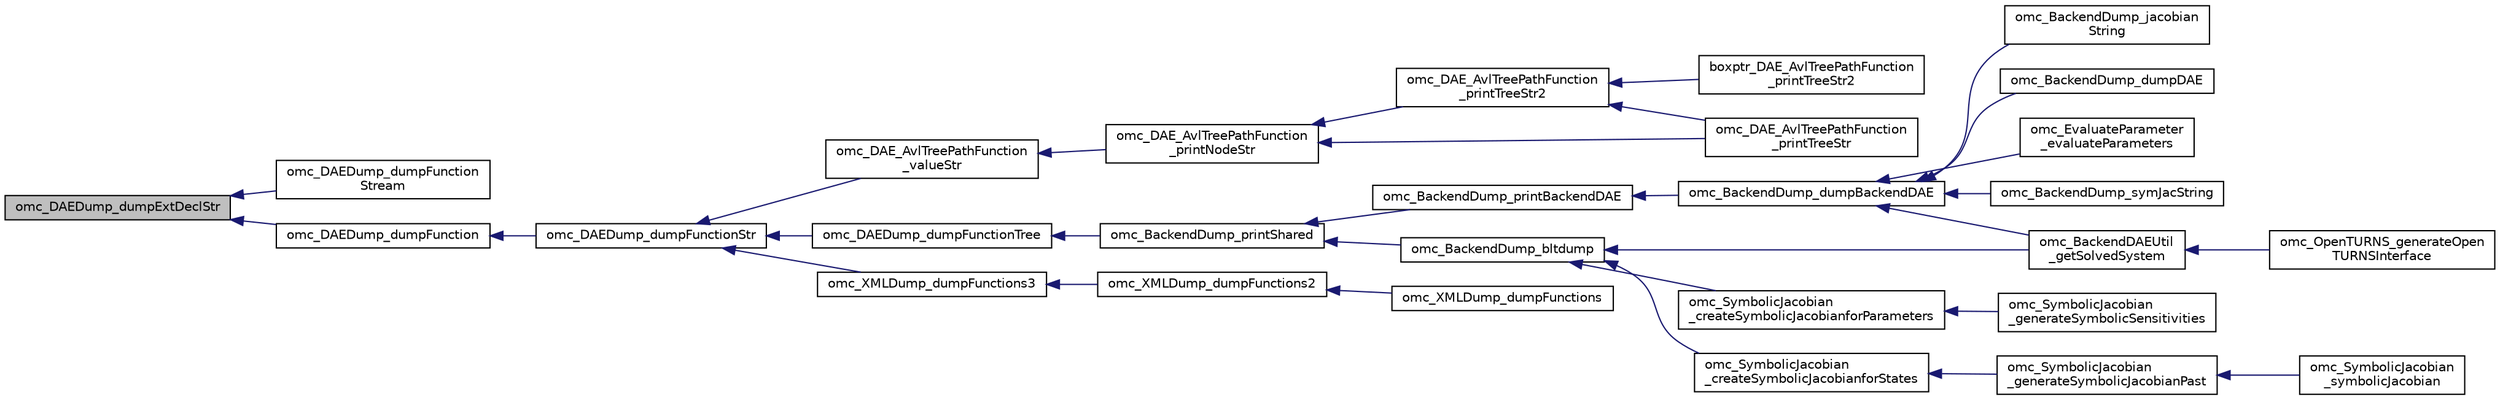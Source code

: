digraph "omc_DAEDump_dumpExtDeclStr"
{
  edge [fontname="Helvetica",fontsize="10",labelfontname="Helvetica",labelfontsize="10"];
  node [fontname="Helvetica",fontsize="10",shape=record];
  rankdir="LR";
  Node1744 [label="omc_DAEDump_dumpExtDeclStr",height=0.2,width=0.4,color="black", fillcolor="grey75", style="filled", fontcolor="black"];
  Node1744 -> Node1745 [dir="back",color="midnightblue",fontsize="10",style="solid",fontname="Helvetica"];
  Node1745 [label="omc_DAEDump_dumpFunction\lStream",height=0.2,width=0.4,color="black", fillcolor="white", style="filled",URL="$d6/de3/_d_a_e_dump_8c.html#a9c241cd532e6375317e0dc1dee3969e5"];
  Node1744 -> Node1746 [dir="back",color="midnightblue",fontsize="10",style="solid",fontname="Helvetica"];
  Node1746 [label="omc_DAEDump_dumpFunction",height=0.2,width=0.4,color="black", fillcolor="white", style="filled",URL="$d6/de3/_d_a_e_dump_8c.html#acc9fbcde2baf6eb086b91ce31d46c6d3"];
  Node1746 -> Node1747 [dir="back",color="midnightblue",fontsize="10",style="solid",fontname="Helvetica"];
  Node1747 [label="omc_DAEDump_dumpFunctionStr",height=0.2,width=0.4,color="black", fillcolor="white", style="filled",URL="$d2/db8/_d_a_e_dump_8h.html#a60eccf0b1aceb8418ecb33971ef5920f"];
  Node1747 -> Node1748 [dir="back",color="midnightblue",fontsize="10",style="solid",fontname="Helvetica"];
  Node1748 [label="omc_DAE_AvlTreePathFunction\l_valueStr",height=0.2,width=0.4,color="black", fillcolor="white", style="filled",URL="$dc/d9d/_d_a_e_8h.html#a28e3f83cd78e0d1ea078fbace7e4327a"];
  Node1748 -> Node1749 [dir="back",color="midnightblue",fontsize="10",style="solid",fontname="Helvetica"];
  Node1749 [label="omc_DAE_AvlTreePathFunction\l_printNodeStr",height=0.2,width=0.4,color="black", fillcolor="white", style="filled",URL="$dc/d9d/_d_a_e_8h.html#a8db27493ab087e43c614ddde1a715b6c"];
  Node1749 -> Node1750 [dir="back",color="midnightblue",fontsize="10",style="solid",fontname="Helvetica"];
  Node1750 [label="omc_DAE_AvlTreePathFunction\l_printTreeStr",height=0.2,width=0.4,color="black", fillcolor="white", style="filled",URL="$dc/d9d/_d_a_e_8h.html#a93582f9c68213aa12598639e55b0dfe4"];
  Node1749 -> Node1751 [dir="back",color="midnightblue",fontsize="10",style="solid",fontname="Helvetica"];
  Node1751 [label="omc_DAE_AvlTreePathFunction\l_printTreeStr2",height=0.2,width=0.4,color="black", fillcolor="white", style="filled",URL="$df/d07/_d_a_e_8c.html#a9f22eb7a7665a315d0df65fae8dd60df"];
  Node1751 -> Node1750 [dir="back",color="midnightblue",fontsize="10",style="solid",fontname="Helvetica"];
  Node1751 -> Node1752 [dir="back",color="midnightblue",fontsize="10",style="solid",fontname="Helvetica"];
  Node1752 [label="boxptr_DAE_AvlTreePathFunction\l_printTreeStr2",height=0.2,width=0.4,color="black", fillcolor="white", style="filled",URL="$df/d07/_d_a_e_8c.html#a2c6c9b4d9c732a37ad7f5801443ea1cc"];
  Node1747 -> Node1753 [dir="back",color="midnightblue",fontsize="10",style="solid",fontname="Helvetica"];
  Node1753 [label="omc_DAEDump_dumpFunctionTree",height=0.2,width=0.4,color="black", fillcolor="white", style="filled",URL="$d2/db8/_d_a_e_dump_8h.html#a729693eb91b570d1d0615b6e38849606"];
  Node1753 -> Node1754 [dir="back",color="midnightblue",fontsize="10",style="solid",fontname="Helvetica"];
  Node1754 [label="omc_BackendDump_printShared",height=0.2,width=0.4,color="black", fillcolor="white", style="filled",URL="$df/df2/_backend_dump_8h.html#aedb320749742ad31efb527dad6253e2f"];
  Node1754 -> Node1755 [dir="back",color="midnightblue",fontsize="10",style="solid",fontname="Helvetica"];
  Node1755 [label="omc_BackendDump_bltdump",height=0.2,width=0.4,color="black", fillcolor="white", style="filled",URL="$df/df2/_backend_dump_8h.html#ab992c21254570d1ee5bb99d19ac5697b"];
  Node1755 -> Node1756 [dir="back",color="midnightblue",fontsize="10",style="solid",fontname="Helvetica"];
  Node1756 [label="omc_BackendDAEUtil\l_getSolvedSystem",height=0.2,width=0.4,color="black", fillcolor="white", style="filled",URL="$de/d7d/_backend_d_a_e_util_8h.html#aafb77b43443d975f28a394ab1edb416d"];
  Node1756 -> Node1757 [dir="back",color="midnightblue",fontsize="10",style="solid",fontname="Helvetica"];
  Node1757 [label="omc_OpenTURNS_generateOpen\lTURNSInterface",height=0.2,width=0.4,color="black", fillcolor="white", style="filled",URL="$db/dd3/_open_t_u_r_n_s_8h.html#abed2ae4cf854648f70bcf2e01cf1e86f"];
  Node1755 -> Node1758 [dir="back",color="midnightblue",fontsize="10",style="solid",fontname="Helvetica"];
  Node1758 [label="omc_SymbolicJacobian\l_createSymbolicJacobianforParameters",height=0.2,width=0.4,color="black", fillcolor="white", style="filled",URL="$d2/d88/_symbolic_jacobian_8c.html#a374d037a4c584b5e514dcff6d8b44fc2"];
  Node1758 -> Node1759 [dir="back",color="midnightblue",fontsize="10",style="solid",fontname="Helvetica"];
  Node1759 [label="omc_SymbolicJacobian\l_generateSymbolicSensitivities",height=0.2,width=0.4,color="black", fillcolor="white", style="filled",URL="$d6/dbf/_symbolic_jacobian_8h.html#a98b8d086a7b30b0600266a424e01aa3e"];
  Node1755 -> Node1760 [dir="back",color="midnightblue",fontsize="10",style="solid",fontname="Helvetica"];
  Node1760 [label="omc_SymbolicJacobian\l_createSymbolicJacobianforStates",height=0.2,width=0.4,color="black", fillcolor="white", style="filled",URL="$d2/d88/_symbolic_jacobian_8c.html#af85432d0e48f190d8e3cd5c4a2fba05d"];
  Node1760 -> Node1761 [dir="back",color="midnightblue",fontsize="10",style="solid",fontname="Helvetica"];
  Node1761 [label="omc_SymbolicJacobian\l_generateSymbolicJacobianPast",height=0.2,width=0.4,color="black", fillcolor="white", style="filled",URL="$d2/d88/_symbolic_jacobian_8c.html#aaf242ea6523ea05667aad7107734616f"];
  Node1761 -> Node1762 [dir="back",color="midnightblue",fontsize="10",style="solid",fontname="Helvetica"];
  Node1762 [label="omc_SymbolicJacobian\l_symbolicJacobian",height=0.2,width=0.4,color="black", fillcolor="white", style="filled",URL="$d6/dbf/_symbolic_jacobian_8h.html#a4429c43c75c668d46c3072b74b571d23"];
  Node1754 -> Node1763 [dir="back",color="midnightblue",fontsize="10",style="solid",fontname="Helvetica"];
  Node1763 [label="omc_BackendDump_printBackendDAE",height=0.2,width=0.4,color="black", fillcolor="white", style="filled",URL="$df/df2/_backend_dump_8h.html#a021544eed3f9ff076053e380c9435efd"];
  Node1763 -> Node1764 [dir="back",color="midnightblue",fontsize="10",style="solid",fontname="Helvetica"];
  Node1764 [label="omc_BackendDump_dumpBackendDAE",height=0.2,width=0.4,color="black", fillcolor="white", style="filled",URL="$df/df2/_backend_dump_8h.html#ac884faa5b590c1462bb5a5cb0d6f99fc"];
  Node1764 -> Node1756 [dir="back",color="midnightblue",fontsize="10",style="solid",fontname="Helvetica"];
  Node1764 -> Node1765 [dir="back",color="midnightblue",fontsize="10",style="solid",fontname="Helvetica"];
  Node1765 [label="omc_BackendDump_symJacString",height=0.2,width=0.4,color="black", fillcolor="white", style="filled",URL="$df/df2/_backend_dump_8h.html#a8f9dbc3516838432f1da360a5f3a90af"];
  Node1764 -> Node1766 [dir="back",color="midnightblue",fontsize="10",style="solid",fontname="Helvetica"];
  Node1766 [label="omc_BackendDump_jacobian\lString",height=0.2,width=0.4,color="black", fillcolor="white", style="filled",URL="$df/df2/_backend_dump_8h.html#ac420b1e648d03800bfe30ec70954f052"];
  Node1764 -> Node1767 [dir="back",color="midnightblue",fontsize="10",style="solid",fontname="Helvetica"];
  Node1767 [label="omc_BackendDump_dumpDAE",height=0.2,width=0.4,color="black", fillcolor="white", style="filled",URL="$df/df2/_backend_dump_8h.html#ad65c9105dcf10b854d1c39d0ee8354aa"];
  Node1764 -> Node1768 [dir="back",color="midnightblue",fontsize="10",style="solid",fontname="Helvetica"];
  Node1768 [label="omc_EvaluateParameter\l_evaluateParameters",height=0.2,width=0.4,color="black", fillcolor="white", style="filled",URL="$d3/d1a/_evaluate_parameter_8h.html#afb314d7b2f3c730a6d48021f221584b1"];
  Node1747 -> Node1769 [dir="back",color="midnightblue",fontsize="10",style="solid",fontname="Helvetica"];
  Node1769 [label="omc_XMLDump_dumpFunctions3",height=0.2,width=0.4,color="black", fillcolor="white", style="filled",URL="$d6/d88/_x_m_l_dump_8c.html#a619b791906ee7e62fb6c4038ff222225"];
  Node1769 -> Node1770 [dir="back",color="midnightblue",fontsize="10",style="solid",fontname="Helvetica"];
  Node1770 [label="omc_XMLDump_dumpFunctions2",height=0.2,width=0.4,color="black", fillcolor="white", style="filled",URL="$d6/d88/_x_m_l_dump_8c.html#aa91e14f5c3814bc15b71f348c1645fa7"];
  Node1770 -> Node1771 [dir="back",color="midnightblue",fontsize="10",style="solid",fontname="Helvetica"];
  Node1771 [label="omc_XMLDump_dumpFunctions",height=0.2,width=0.4,color="black", fillcolor="white", style="filled",URL="$d6/d88/_x_m_l_dump_8c.html#a408ff30eab3c1fbb420fae3d40fba1b5"];
}
